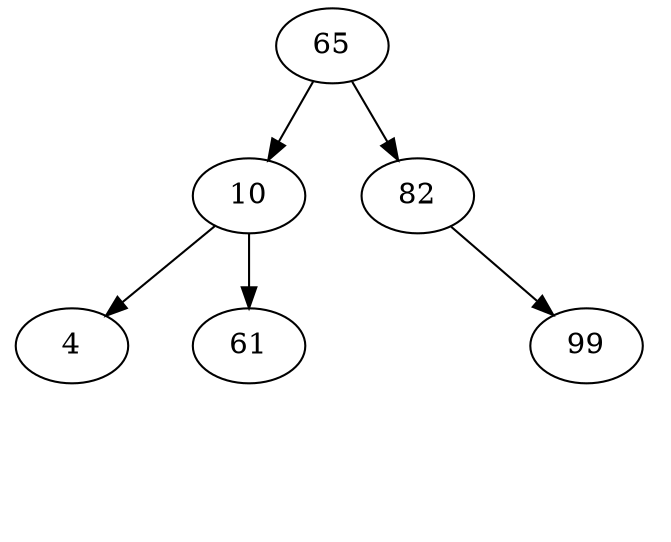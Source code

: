 digraph G
{
65->10[color=black]
65->82[color=black]
10->4[color=black]
10->61[color=black]
inv4 [style=invis]
4->inv4 [style=invis]
inv4 [style=invis]
4->inv4 [style=invis]
inv61 [style=invis]
61->inv61 [style=invis]
inv61 [style=invis]
61->inv61 [style=invis]
inv82 [style=invis]
82->inv82 [style=invis]
82->99[color=black]
inv99 [style=invis]
99->inv99 [style=invis]
inv99 [style=invis]
99->inv99 [style=invis]
}